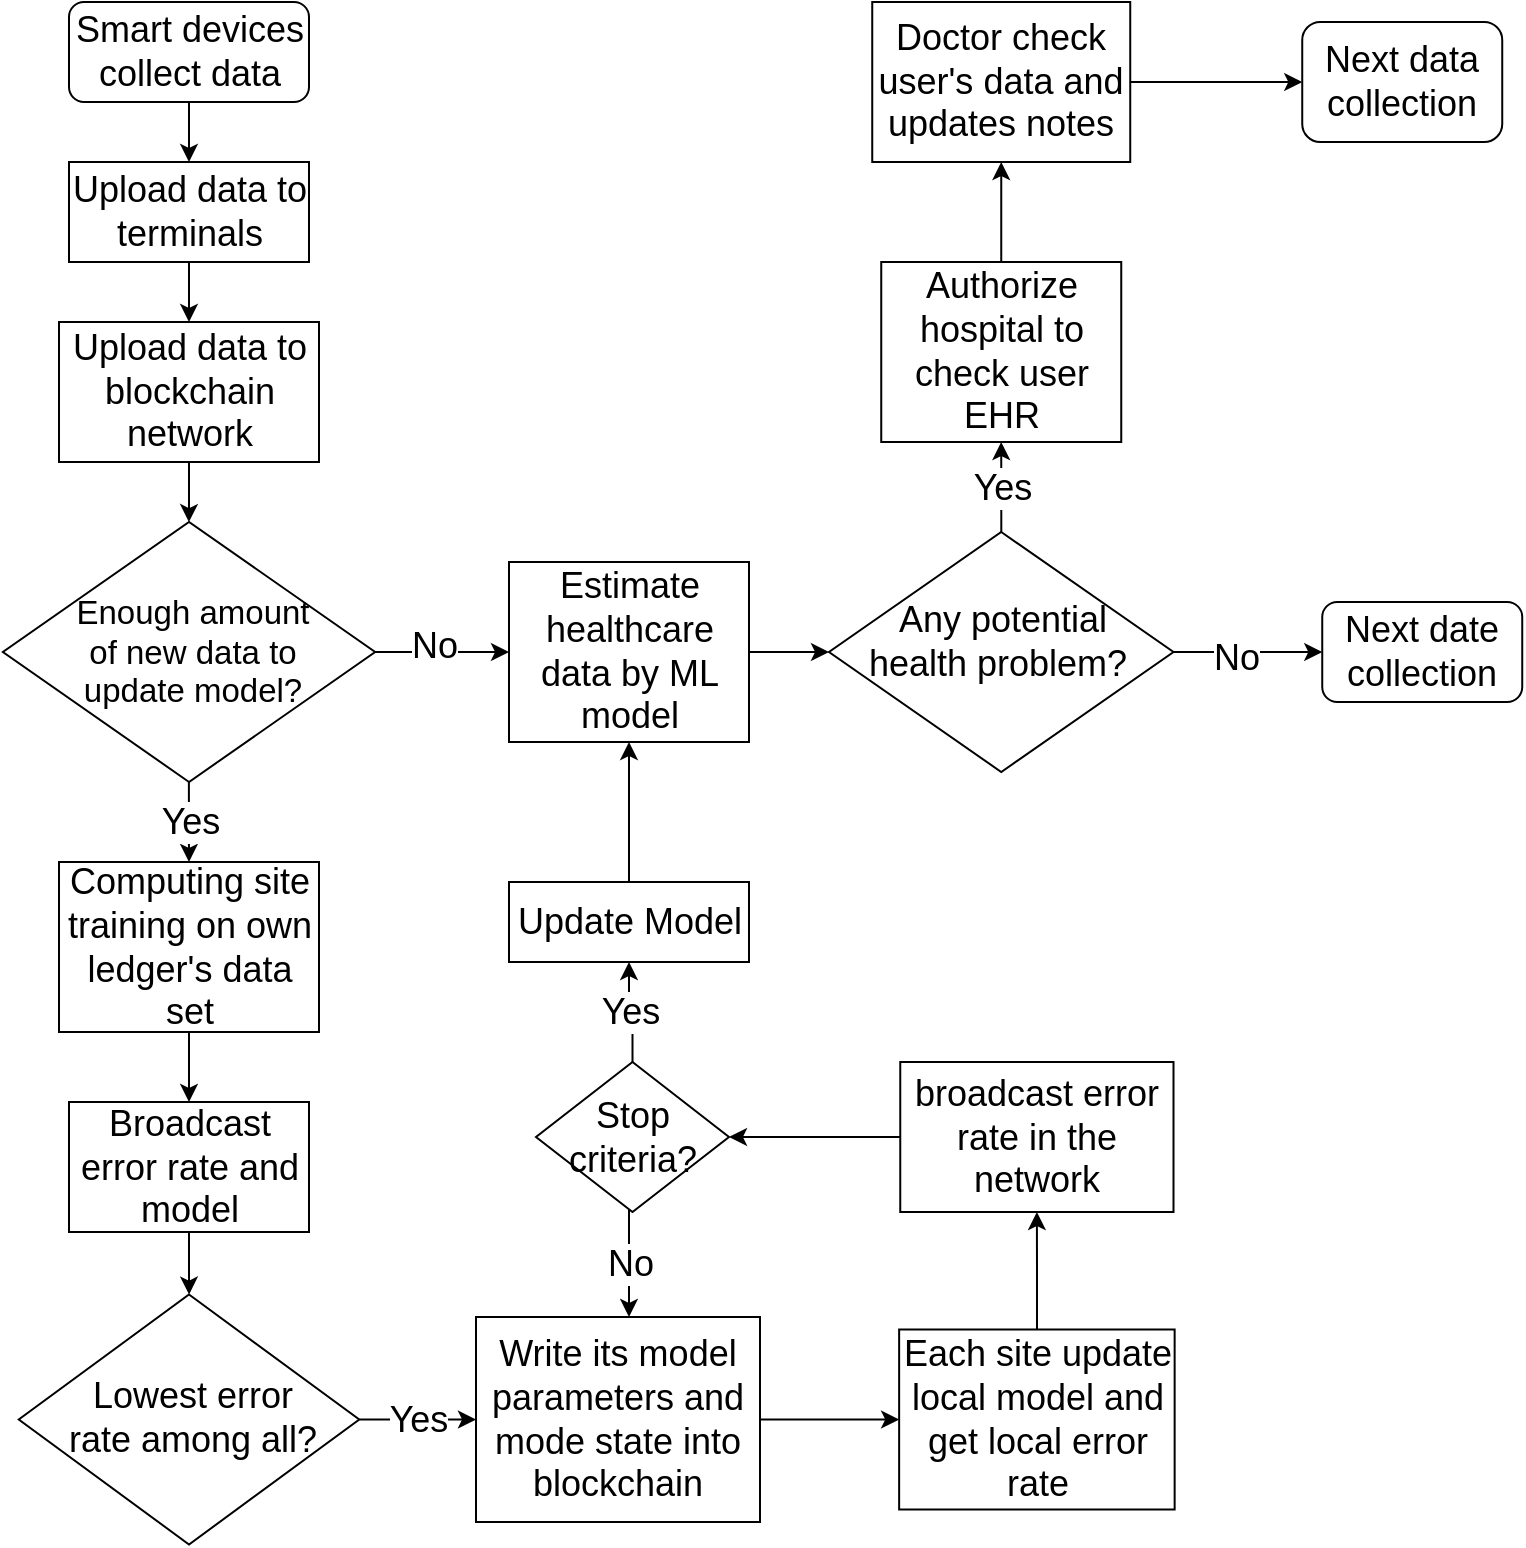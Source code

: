 <mxfile version="21.1.5" type="github">
  <diagram id="C5RBs43oDa-KdzZeNtuy" name="Page-1">
    <mxGraphModel dx="1468" dy="834" grid="1" gridSize="10" guides="1" tooltips="1" connect="1" arrows="1" fold="1" page="1" pageScale="1" pageWidth="827" pageHeight="1169" math="0" shadow="0">
      <root>
        <mxCell id="WIyWlLk6GJQsqaUBKTNV-0" />
        <mxCell id="WIyWlLk6GJQsqaUBKTNV-1" parent="WIyWlLk6GJQsqaUBKTNV-0" />
        <mxCell id="sdigvvHz4MZN_iJl-zy--4" style="edgeStyle=orthogonalEdgeStyle;rounded=0;orthogonalLoop=1;jettySize=auto;html=1;entryX=0.5;entryY=0;entryDx=0;entryDy=0;fontSize=18;" parent="WIyWlLk6GJQsqaUBKTNV-1" source="WIyWlLk6GJQsqaUBKTNV-3" target="sdigvvHz4MZN_iJl-zy--3" edge="1">
          <mxGeometry relative="1" as="geometry" />
        </mxCell>
        <mxCell id="WIyWlLk6GJQsqaUBKTNV-3" value="&lt;font style=&quot;font-size: 18px;&quot;&gt;Smart devices collect data&lt;/font&gt;" style="rounded=1;whiteSpace=wrap;html=1;fontSize=18;glass=0;strokeWidth=1;shadow=0;" parent="WIyWlLk6GJQsqaUBKTNV-1" vertex="1">
          <mxGeometry x="66.5" y="140" width="120" height="50" as="geometry" />
        </mxCell>
        <mxCell id="sdigvvHz4MZN_iJl-zy--6" value="" style="edgeStyle=orthogonalEdgeStyle;rounded=0;orthogonalLoop=1;jettySize=auto;html=1;fontSize=18;" parent="WIyWlLk6GJQsqaUBKTNV-1" source="sdigvvHz4MZN_iJl-zy--3" target="sdigvvHz4MZN_iJl-zy--5" edge="1">
          <mxGeometry relative="1" as="geometry" />
        </mxCell>
        <mxCell id="sdigvvHz4MZN_iJl-zy--3" value="&lt;font style=&quot;font-size: 18px;&quot;&gt;Upload data to terminals&lt;/font&gt;" style="rounded=0;whiteSpace=wrap;html=1;fontSize=18;" parent="WIyWlLk6GJQsqaUBKTNV-1" vertex="1">
          <mxGeometry x="66.5" y="220" width="120" height="50" as="geometry" />
        </mxCell>
        <mxCell id="7tdcSNAauQKK9X0AFZ_a-24" value="" style="edgeStyle=orthogonalEdgeStyle;rounded=0;orthogonalLoop=1;jettySize=auto;html=1;fontSize=18;" parent="WIyWlLk6GJQsqaUBKTNV-1" source="sdigvvHz4MZN_iJl-zy--5" target="7tdcSNAauQKK9X0AFZ_a-23" edge="1">
          <mxGeometry relative="1" as="geometry" />
        </mxCell>
        <mxCell id="sdigvvHz4MZN_iJl-zy--5" value="&lt;font style=&quot;font-size: 18px;&quot;&gt;Upload data to blockchain network&lt;/font&gt;" style="whiteSpace=wrap;html=1;rounded=0;fontSize=18;" parent="WIyWlLk6GJQsqaUBKTNV-1" vertex="1">
          <mxGeometry x="61.5" y="300" width="130" height="70" as="geometry" />
        </mxCell>
        <mxCell id="sdigvvHz4MZN_iJl-zy--13" value="&lt;font style=&quot;font-size: 18px;&quot;&gt;Yes&lt;/font&gt;" style="edgeStyle=orthogonalEdgeStyle;rounded=0;orthogonalLoop=1;jettySize=auto;html=1;fontSize=18;" parent="WIyWlLk6GJQsqaUBKTNV-1" source="sdigvvHz4MZN_iJl-zy--7" target="sdigvvHz4MZN_iJl-zy--12" edge="1">
          <mxGeometry relative="1" as="geometry" />
        </mxCell>
        <mxCell id="sdigvvHz4MZN_iJl-zy--21" value="" style="edgeStyle=orthogonalEdgeStyle;rounded=0;orthogonalLoop=1;jettySize=auto;html=1;fontSize=18;" parent="WIyWlLk6GJQsqaUBKTNV-1" source="sdigvvHz4MZN_iJl-zy--7" target="sdigvvHz4MZN_iJl-zy--20" edge="1">
          <mxGeometry relative="1" as="geometry" />
        </mxCell>
        <mxCell id="sdigvvHz4MZN_iJl-zy--24" value="&lt;font style=&quot;font-size: 18px;&quot;&gt;No&lt;/font&gt;" style="edgeLabel;html=1;align=center;verticalAlign=middle;resizable=0;points=[];fontSize=18;" parent="sdigvvHz4MZN_iJl-zy--21" vertex="1" connectable="0">
          <mxGeometry x="-0.164" y="-3" relative="1" as="geometry">
            <mxPoint as="offset" />
          </mxGeometry>
        </mxCell>
        <mxCell id="sdigvvHz4MZN_iJl-zy--7" value="" style="rhombus;whiteSpace=wrap;html=1;rounded=0;fontSize=18;" parent="WIyWlLk6GJQsqaUBKTNV-1" vertex="1">
          <mxGeometry x="446.5" y="405" width="172.25" height="120" as="geometry" />
        </mxCell>
        <mxCell id="UYYUWsj54HH9zwLoCoRT-4" style="edgeStyle=orthogonalEdgeStyle;rounded=0;orthogonalLoop=1;jettySize=auto;html=1;entryX=0.5;entryY=1;entryDx=0;entryDy=0;" edge="1" parent="WIyWlLk6GJQsqaUBKTNV-1" source="sdigvvHz4MZN_iJl-zy--12" target="sdigvvHz4MZN_iJl-zy--17">
          <mxGeometry relative="1" as="geometry" />
        </mxCell>
        <mxCell id="sdigvvHz4MZN_iJl-zy--12" value="&lt;font style=&quot;font-size: 18px;&quot;&gt;Authorize hospital to check user EHR&lt;/font&gt;" style="whiteSpace=wrap;html=1;rounded=0;fontSize=18;" parent="WIyWlLk6GJQsqaUBKTNV-1" vertex="1">
          <mxGeometry x="472.62" y="270" width="120" height="90" as="geometry" />
        </mxCell>
        <mxCell id="sdigvvHz4MZN_iJl-zy--16" style="edgeStyle=orthogonalEdgeStyle;rounded=0;orthogonalLoop=1;jettySize=auto;html=1;fontSize=18;" parent="WIyWlLk6GJQsqaUBKTNV-1" source="sdigvvHz4MZN_iJl-zy--14" target="sdigvvHz4MZN_iJl-zy--7" edge="1">
          <mxGeometry relative="1" as="geometry" />
        </mxCell>
        <mxCell id="sdigvvHz4MZN_iJl-zy--14" value="&lt;span style=&quot;font-size: 18px;&quot;&gt;&lt;font style=&quot;font-size: 18px;&quot;&gt;Estimate healthcare data by ML model&lt;/font&gt;&lt;/span&gt;" style="whiteSpace=wrap;html=1;rounded=0;fontSize=18;" parent="WIyWlLk6GJQsqaUBKTNV-1" vertex="1">
          <mxGeometry x="286.5" y="420" width="120" height="90" as="geometry" />
        </mxCell>
        <mxCell id="sdigvvHz4MZN_iJl-zy--23" value="" style="edgeStyle=orthogonalEdgeStyle;rounded=0;orthogonalLoop=1;jettySize=auto;html=1;fontSize=18;" parent="WIyWlLk6GJQsqaUBKTNV-1" source="sdigvvHz4MZN_iJl-zy--17" target="sdigvvHz4MZN_iJl-zy--22" edge="1">
          <mxGeometry relative="1" as="geometry" />
        </mxCell>
        <mxCell id="sdigvvHz4MZN_iJl-zy--17" value="&lt;font style=&quot;font-size: 18px;&quot;&gt;Doctor check user&#39;s data and updates notes&lt;/font&gt;" style="whiteSpace=wrap;html=1;rounded=0;fontSize=18;" parent="WIyWlLk6GJQsqaUBKTNV-1" vertex="1">
          <mxGeometry x="468.12" y="140" width="129" height="80" as="geometry" />
        </mxCell>
        <mxCell id="sdigvvHz4MZN_iJl-zy--20" value="&lt;font style=&quot;font-size: 18px;&quot;&gt;Next date collection&lt;/font&gt;" style="rounded=1;whiteSpace=wrap;html=1;fontSize=18;" parent="WIyWlLk6GJQsqaUBKTNV-1" vertex="1">
          <mxGeometry x="693.12" y="440" width="100" height="50" as="geometry" />
        </mxCell>
        <mxCell id="sdigvvHz4MZN_iJl-zy--22" value="&lt;font style=&quot;font-size: 18px;&quot;&gt;Next data collection&lt;/font&gt;" style="rounded=1;whiteSpace=wrap;html=1;fontSize=18;" parent="WIyWlLk6GJQsqaUBKTNV-1" vertex="1">
          <mxGeometry x="683.12" y="150" width="100" height="60" as="geometry" />
        </mxCell>
        <mxCell id="7tdcSNAauQKK9X0AFZ_a-2" value="" style="edgeStyle=orthogonalEdgeStyle;rounded=0;orthogonalLoop=1;jettySize=auto;html=1;exitX=0.5;exitY=1;exitDx=0;exitDy=0;fontSize=18;" parent="WIyWlLk6GJQsqaUBKTNV-1" source="7tdcSNAauQKK9X0AFZ_a-12" target="7tdcSNAauQKK9X0AFZ_a-7" edge="1">
          <mxGeometry relative="1" as="geometry" />
        </mxCell>
        <mxCell id="7tdcSNAauQKK9X0AFZ_a-3" value="" style="edgeStyle=orthogonalEdgeStyle;rounded=0;orthogonalLoop=1;jettySize=auto;html=1;fontSize=18;" parent="WIyWlLk6GJQsqaUBKTNV-1" source="7tdcSNAauQKK9X0AFZ_a-4" target="7tdcSNAauQKK9X0AFZ_a-12" edge="1">
          <mxGeometry relative="1" as="geometry" />
        </mxCell>
        <mxCell id="7tdcSNAauQKK9X0AFZ_a-4" value="&lt;font style=&quot;font-size: 18px;&quot;&gt;Computing site training on own ledger&#39;s data set&lt;/font&gt;" style="rounded=0;whiteSpace=wrap;html=1;fontSize=18;" parent="WIyWlLk6GJQsqaUBKTNV-1" vertex="1">
          <mxGeometry x="61.5" y="570" width="130" height="85" as="geometry" />
        </mxCell>
        <mxCell id="7tdcSNAauQKK9X0AFZ_a-28" value="Yes" style="edgeStyle=orthogonalEdgeStyle;rounded=0;orthogonalLoop=1;jettySize=auto;html=1;entryX=0;entryY=0.5;entryDx=0;entryDy=0;fontSize=18;" parent="WIyWlLk6GJQsqaUBKTNV-1" source="7tdcSNAauQKK9X0AFZ_a-7" target="7tdcSNAauQKK9X0AFZ_a-9" edge="1">
          <mxGeometry relative="1" as="geometry" />
        </mxCell>
        <mxCell id="7tdcSNAauQKK9X0AFZ_a-7" value="&lt;div style=&quot;&quot;&gt;&lt;br&gt;&lt;/div&gt;" style="rhombus;whiteSpace=wrap;html=1;rounded=0;fontSize=18;align=center;" parent="WIyWlLk6GJQsqaUBKTNV-1" vertex="1">
          <mxGeometry x="41.38" y="786.25" width="170.25" height="125" as="geometry" />
        </mxCell>
        <mxCell id="7tdcSNAauQKK9X0AFZ_a-29" style="edgeStyle=orthogonalEdgeStyle;rounded=0;orthogonalLoop=1;jettySize=auto;html=1;entryX=0;entryY=0.5;entryDx=0;entryDy=0;fontSize=18;" parent="WIyWlLk6GJQsqaUBKTNV-1" source="7tdcSNAauQKK9X0AFZ_a-9" target="7tdcSNAauQKK9X0AFZ_a-11" edge="1">
          <mxGeometry relative="1" as="geometry" />
        </mxCell>
        <mxCell id="7tdcSNAauQKK9X0AFZ_a-9" value="&lt;font style=&quot;font-size: 18px;&quot;&gt;Write its model parameters and mode state into blockchain&lt;/font&gt;" style="rounded=0;whiteSpace=wrap;html=1;fontSize=18;" parent="WIyWlLk6GJQsqaUBKTNV-1" vertex="1">
          <mxGeometry x="270" y="797.5" width="142" height="102.5" as="geometry" />
        </mxCell>
        <mxCell id="7tdcSNAauQKK9X0AFZ_a-30" style="edgeStyle=orthogonalEdgeStyle;rounded=0;orthogonalLoop=1;jettySize=auto;html=1;entryX=0.5;entryY=1;entryDx=0;entryDy=0;fontSize=18;" parent="WIyWlLk6GJQsqaUBKTNV-1" source="7tdcSNAauQKK9X0AFZ_a-11" target="7tdcSNAauQKK9X0AFZ_a-14" edge="1">
          <mxGeometry relative="1" as="geometry" />
        </mxCell>
        <mxCell id="7tdcSNAauQKK9X0AFZ_a-11" value="&lt;font style=&quot;font-size: 18px;&quot;&gt;Each site update local model and get local error rate&lt;/font&gt;" style="whiteSpace=wrap;html=1;rounded=0;fontSize=18;" parent="WIyWlLk6GJQsqaUBKTNV-1" vertex="1">
          <mxGeometry x="481.57" y="803.75" width="137.75" height="90" as="geometry" />
        </mxCell>
        <mxCell id="7tdcSNAauQKK9X0AFZ_a-12" value="&lt;font style=&quot;font-size: 18px;&quot;&gt;Broadcast error rate and model&lt;/font&gt;" style="whiteSpace=wrap;html=1;rounded=0;fontSize=18;" parent="WIyWlLk6GJQsqaUBKTNV-1" vertex="1">
          <mxGeometry x="66.5" y="690" width="120" height="65" as="geometry" />
        </mxCell>
        <mxCell id="7tdcSNAauQKK9X0AFZ_a-32" style="edgeStyle=orthogonalEdgeStyle;rounded=0;orthogonalLoop=1;jettySize=auto;html=1;entryX=1;entryY=0.5;entryDx=0;entryDy=0;fontSize=18;" parent="WIyWlLk6GJQsqaUBKTNV-1" source="7tdcSNAauQKK9X0AFZ_a-14" target="7tdcSNAauQKK9X0AFZ_a-19" edge="1">
          <mxGeometry relative="1" as="geometry" />
        </mxCell>
        <mxCell id="7tdcSNAauQKK9X0AFZ_a-14" value="&lt;span style=&quot;font-size: 18px;&quot;&gt;&lt;font style=&quot;font-size: 18px;&quot;&gt;broadcast error rate in the network&lt;/font&gt;&lt;/span&gt;" style="whiteSpace=wrap;html=1;rounded=0;fontSize=18;" parent="WIyWlLk6GJQsqaUBKTNV-1" vertex="1">
          <mxGeometry x="482.13" y="670" width="136.62" height="75" as="geometry" />
        </mxCell>
        <mxCell id="7tdcSNAauQKK9X0AFZ_a-34" value="Yes" style="edgeStyle=orthogonalEdgeStyle;rounded=0;orthogonalLoop=1;jettySize=auto;html=1;entryX=0.5;entryY=1;entryDx=0;entryDy=0;fontSize=18;" parent="WIyWlLk6GJQsqaUBKTNV-1" source="7tdcSNAauQKK9X0AFZ_a-19" target="7tdcSNAauQKK9X0AFZ_a-33" edge="1">
          <mxGeometry relative="1" as="geometry" />
        </mxCell>
        <mxCell id="7tdcSNAauQKK9X0AFZ_a-36" value="No" style="edgeStyle=orthogonalEdgeStyle;rounded=0;orthogonalLoop=1;jettySize=auto;html=1;fontSize=18;" parent="WIyWlLk6GJQsqaUBKTNV-1" source="7tdcSNAauQKK9X0AFZ_a-19" target="7tdcSNAauQKK9X0AFZ_a-9" edge="1">
          <mxGeometry relative="1" as="geometry">
            <Array as="points">
              <mxPoint x="346.5" y="770" />
              <mxPoint x="346.5" y="770" />
            </Array>
          </mxGeometry>
        </mxCell>
        <mxCell id="7tdcSNAauQKK9X0AFZ_a-19" value="&lt;font style=&quot;font-size: 18px;&quot;&gt;Stop criteria?&lt;/font&gt;" style="rhombus;whiteSpace=wrap;html=1;fontSize=18;" parent="WIyWlLk6GJQsqaUBKTNV-1" vertex="1">
          <mxGeometry x="300" y="670" width="96.5" height="75" as="geometry" />
        </mxCell>
        <mxCell id="7tdcSNAauQKK9X0AFZ_a-25" style="edgeStyle=orthogonalEdgeStyle;rounded=0;orthogonalLoop=1;jettySize=auto;html=1;entryX=0;entryY=0.5;entryDx=0;entryDy=0;fontSize=18;" parent="WIyWlLk6GJQsqaUBKTNV-1" source="7tdcSNAauQKK9X0AFZ_a-23" target="sdigvvHz4MZN_iJl-zy--14" edge="1">
          <mxGeometry relative="1" as="geometry" />
        </mxCell>
        <mxCell id="7tdcSNAauQKK9X0AFZ_a-26" value="No" style="edgeLabel;html=1;align=center;verticalAlign=middle;resizable=0;points=[];fontSize=18;" parent="7tdcSNAauQKK9X0AFZ_a-25" vertex="1" connectable="0">
          <mxGeometry x="-0.113" y="3" relative="1" as="geometry">
            <mxPoint as="offset" />
          </mxGeometry>
        </mxCell>
        <mxCell id="7tdcSNAauQKK9X0AFZ_a-23" value="" style="rhombus;whiteSpace=wrap;html=1;rounded=0;fontSize=18;direction=west;" parent="WIyWlLk6GJQsqaUBKTNV-1" vertex="1">
          <mxGeometry x="33.44" y="400" width="186.13" height="130" as="geometry" />
        </mxCell>
        <mxCell id="7tdcSNAauQKK9X0AFZ_a-27" value="Yes" style="edgeStyle=orthogonalEdgeStyle;rounded=0;orthogonalLoop=1;jettySize=auto;html=1;entryX=0.5;entryY=0;entryDx=0;entryDy=0;fontSize=18;" parent="WIyWlLk6GJQsqaUBKTNV-1" source="7tdcSNAauQKK9X0AFZ_a-23" target="7tdcSNAauQKK9X0AFZ_a-4" edge="1">
          <mxGeometry relative="1" as="geometry" />
        </mxCell>
        <mxCell id="7tdcSNAauQKK9X0AFZ_a-35" style="edgeStyle=orthogonalEdgeStyle;rounded=0;orthogonalLoop=1;jettySize=auto;html=1;entryX=0.5;entryY=1;entryDx=0;entryDy=0;fontSize=18;" parent="WIyWlLk6GJQsqaUBKTNV-1" source="7tdcSNAauQKK9X0AFZ_a-33" target="sdigvvHz4MZN_iJl-zy--14" edge="1">
          <mxGeometry relative="1" as="geometry" />
        </mxCell>
        <mxCell id="7tdcSNAauQKK9X0AFZ_a-33" value="&lt;font style=&quot;font-size: 18px;&quot;&gt;Update Model&lt;/font&gt;" style="whiteSpace=wrap;html=1;rounded=0;fontSize=18;" parent="WIyWlLk6GJQsqaUBKTNV-1" vertex="1">
          <mxGeometry x="286.5" y="580" width="120" height="40" as="geometry" />
        </mxCell>
        <mxCell id="UYYUWsj54HH9zwLoCoRT-1" value="&lt;font style=&quot;font-size: 18px;&quot;&gt;Any potential &lt;br&gt;health problem?&amp;nbsp;&lt;/font&gt;" style="text;html=1;align=center;verticalAlign=middle;resizable=0;points=[];autosize=1;strokeColor=none;fillColor=none;" vertex="1" parent="WIyWlLk6GJQsqaUBKTNV-1">
          <mxGeometry x="452.62" y="430" width="160" height="60" as="geometry" />
        </mxCell>
        <mxCell id="UYYUWsj54HH9zwLoCoRT-2" value="&lt;font style=&quot;font-size: 16.5px;&quot;&gt;Enough amount &lt;br&gt;of new&lt;font style=&quot;border-color: var(--border-color); font-size: 16.5px;&quot;&gt;&amp;nbsp;&lt;/font&gt;data to &lt;br&gt;update model?&lt;/font&gt;" style="text;html=1;align=center;verticalAlign=middle;resizable=0;points=[];autosize=1;strokeColor=none;fillColor=none;" vertex="1" parent="WIyWlLk6GJQsqaUBKTNV-1">
          <mxGeometry x="57.75" y="430" width="140" height="70" as="geometry" />
        </mxCell>
        <mxCell id="UYYUWsj54HH9zwLoCoRT-3" value="&lt;font style=&quot;font-size: 18px;&quot;&gt;Lowest error &lt;br&gt;rate among all?&lt;/font&gt;" style="text;html=1;align=center;verticalAlign=middle;resizable=0;points=[];autosize=1;strokeColor=none;fillColor=none;" vertex="1" parent="WIyWlLk6GJQsqaUBKTNV-1">
          <mxGeometry x="52.75" y="817.5" width="150" height="60" as="geometry" />
        </mxCell>
      </root>
    </mxGraphModel>
  </diagram>
</mxfile>
